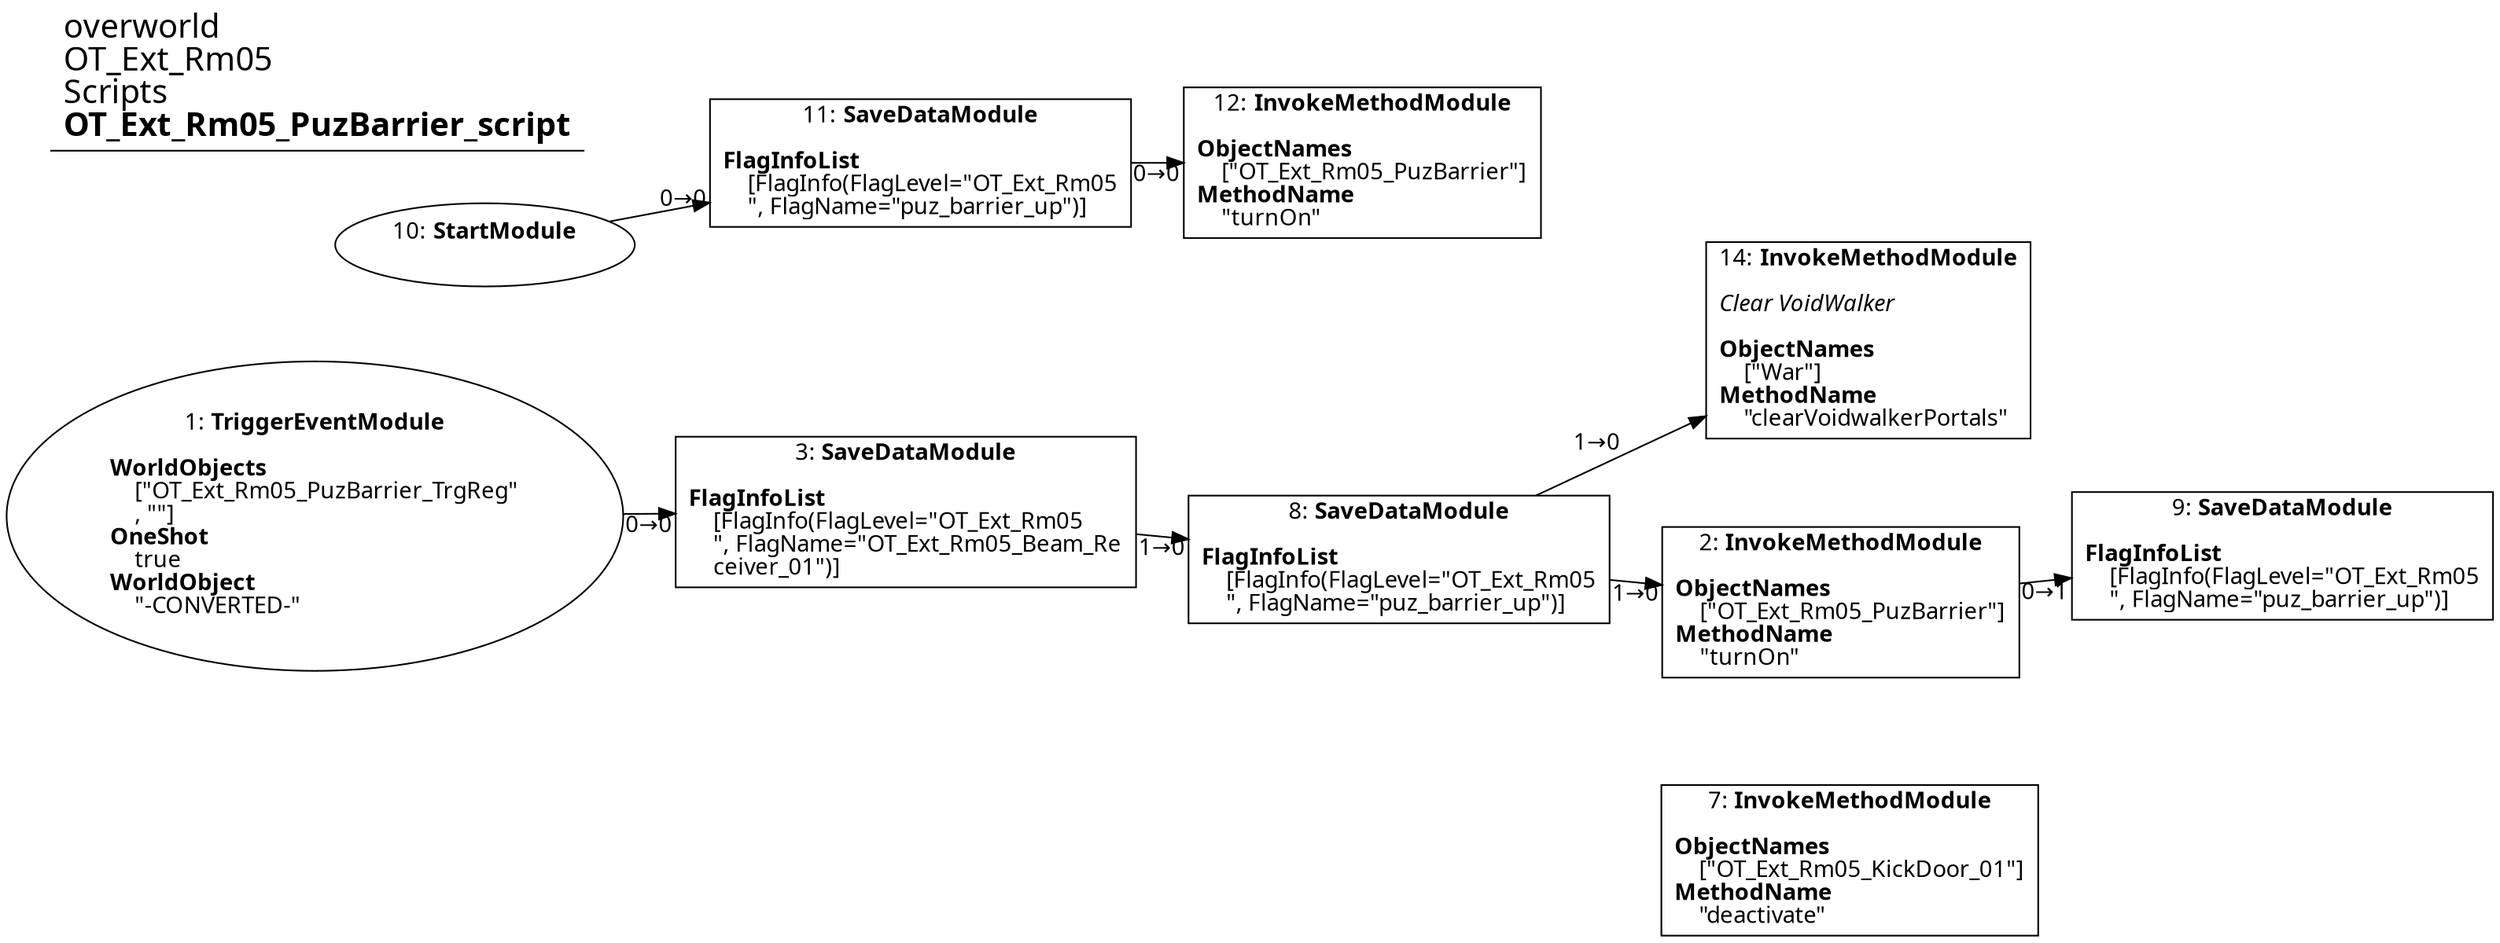digraph {
    layout = fdp;
    overlap = prism;
    sep = "+16";
    splines = spline;

    node [ shape = box ];

    graph [ fontname = "Segoe UI" ];
    node [ fontname = "Segoe UI" ];
    edge [ fontname = "Segoe UI" ];

    1 [ label = <1: <b>TriggerEventModule</b><br/><br/><b>WorldObjects</b><br align="left"/>    [&quot;OT_Ext_Rm05_PuzBarrier_TrgReg&quot;<br align="left"/>    , &quot;&quot;]<br align="left"/><b>OneShot</b><br align="left"/>    true<br align="left"/><b>WorldObject</b><br align="left"/>    &quot;-CONVERTED-&quot;<br align="left"/>> ];
    1 [ shape = oval ]
    1 [ pos = "0.1,-0.18!" ];
    1 -> 3 [ label = "0→0" ];

    2 [ label = <2: <b>InvokeMethodModule</b><br/><br/><b>ObjectNames</b><br align="left"/>    [&quot;OT_Ext_Rm05_PuzBarrier&quot;]<br align="left"/><b>MethodName</b><br align="left"/>    &quot;turnOn&quot;<br align="left"/>> ];
    2 [ pos = "0.88900006,-0.22600001!" ];
    2 -> 9 [ label = "0→1" ];

    3 [ label = <3: <b>SaveDataModule</b><br/><br/><b>FlagInfoList</b><br align="left"/>    [FlagInfo(FlagLevel=&quot;OT_Ext_Rm05<br align="left"/>    &quot;, FlagName=&quot;OT_Ext_Rm05_Beam_Re<br align="left"/>    ceiver_01&quot;)]<br align="left"/>> ];
    3 [ pos = "0.38900003,-0.18!" ];
    3 -> 8 [ label = "1→0" ];

    7 [ label = <7: <b>InvokeMethodModule</b><br/><br/><b>ObjectNames</b><br align="left"/>    [&quot;OT_Ext_Rm05_KickDoor_01&quot;]<br align="left"/><b>MethodName</b><br align="left"/>    &quot;deactivate&quot;<br align="left"/>> ];
    7 [ pos = "0.89300007,-0.37!" ];

    8 [ label = <8: <b>SaveDataModule</b><br/><br/><b>FlagInfoList</b><br align="left"/>    [FlagInfo(FlagLevel=&quot;OT_Ext_Rm05<br align="left"/>    &quot;, FlagName=&quot;puz_barrier_up&quot;)]<br align="left"/>> ];
    8 [ pos = "0.63000005,-0.20300001!" ];
    8 -> 2 [ label = "1→0" ];
    8 -> 14 [ label = "1→0" ];

    9 [ label = <9: <b>SaveDataModule</b><br/><br/><b>FlagInfoList</b><br align="left"/>    [FlagInfo(FlagLevel=&quot;OT_Ext_Rm05<br align="left"/>    &quot;, FlagName=&quot;puz_barrier_up&quot;)]<br align="left"/>> ];
    9 [ pos = "1.116,-0.20300001!" ];

    10 [ label = <10: <b>StartModule</b><br/><br/>> ];
    10 [ shape = oval ]
    10 [ pos = "0.1,0.015000001!" ];
    10 -> 11 [ label = "0→0" ];

    11 [ label = <11: <b>SaveDataModule</b><br/><br/><b>FlagInfoList</b><br align="left"/>    [FlagInfo(FlagLevel=&quot;OT_Ext_Rm05<br align="left"/>    &quot;, FlagName=&quot;puz_barrier_up&quot;)]<br align="left"/>> ];
    11 [ pos = "0.31300002,0.015000001!" ];
    11 -> 12 [ label = "0→0" ];

    12 [ label = <12: <b>InvokeMethodModule</b><br/><br/><b>ObjectNames</b><br align="left"/>    [&quot;OT_Ext_Rm05_PuzBarrier&quot;]<br align="left"/><b>MethodName</b><br align="left"/>    &quot;turnOn&quot;<br align="left"/>> ];
    12 [ pos = "0.554,0.015000001!" ];

    14 [ label = <14: <b>InvokeMethodModule</b><br/><br/><i>Clear VoidWalker<br align="left"/></i><br align="left"/><b>ObjectNames</b><br align="left"/>    [&quot;War&quot;]<br align="left"/><b>MethodName</b><br align="left"/>    &quot;clearVoidwalkerPortals&quot;<br align="left"/>> ];
    14 [ pos = "0.89300007,-0.083000004!" ];

    title [ pos = "0.09900001,0.016!" ];
    title [ shape = underline ];
    title [ label = <<font point-size="20">overworld<br align="left"/>OT_Ext_Rm05<br align="left"/>Scripts<br align="left"/><b>OT_Ext_Rm05_PuzBarrier_script</b><br align="left"/></font>> ];
}
